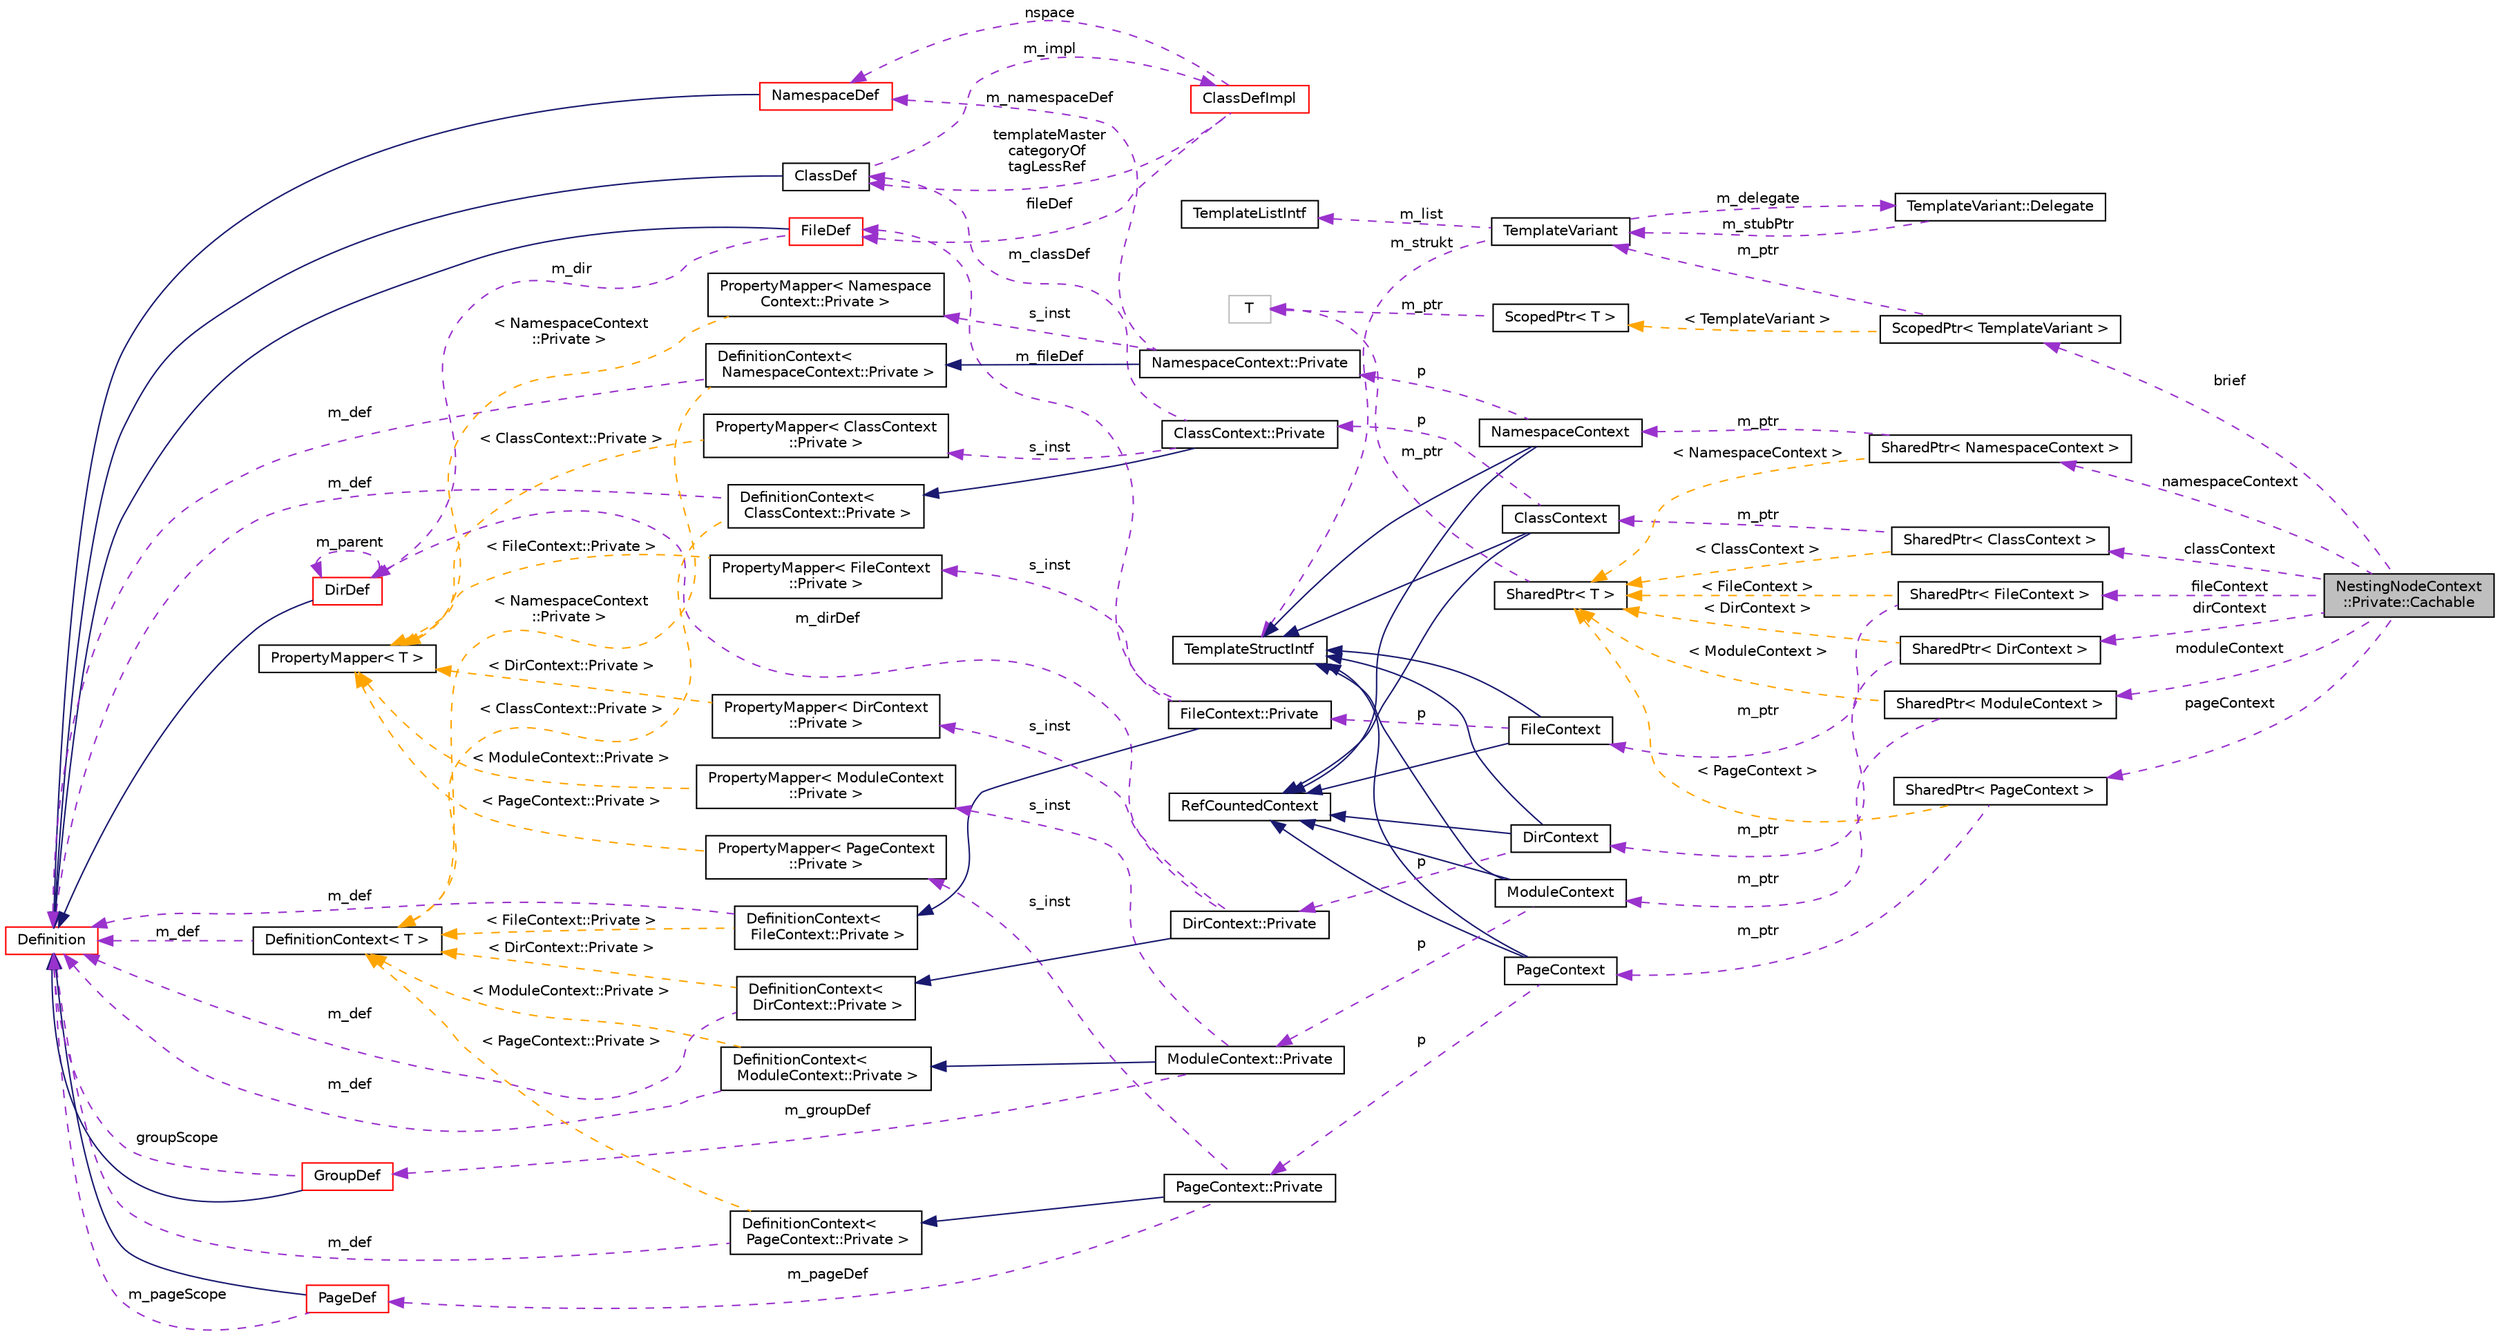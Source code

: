 digraph "NestingNodeContext::Private::Cachable"
{
 // INTERACTIVE_SVG=YES
  edge [fontname="Helvetica",fontsize="10",labelfontname="Helvetica",labelfontsize="10"];
  node [fontname="Helvetica",fontsize="10",shape=record];
  rankdir="LR";
  Node1 [label="NestingNodeContext\l::Private::Cachable",height=0.2,width=0.4,color="black", fillcolor="grey75", style="filled", fontcolor="black"];
  Node2 -> Node1 [dir="back",color="darkorchid3",fontsize="10",style="dashed",label=" classContext" ,fontname="Helvetica"];
  Node2 [label="SharedPtr\< ClassContext \>",height=0.2,width=0.4,color="black", fillcolor="white", style="filled",URL="$df/d12/class_shared_ptr.html"];
  Node3 -> Node2 [dir="back",color="darkorchid3",fontsize="10",style="dashed",label=" m_ptr" ,fontname="Helvetica"];
  Node3 [label="ClassContext",height=0.2,width=0.4,color="black", fillcolor="white", style="filled",URL="$dc/d38/class_class_context.html"];
  Node4 -> Node3 [dir="back",color="midnightblue",fontsize="10",style="solid",fontname="Helvetica"];
  Node4 [label="RefCountedContext",height=0.2,width=0.4,color="black", fillcolor="white", style="filled",URL="$d8/d96/class_ref_counted_context.html",tooltip="Helper class to support reference counting. "];
  Node5 -> Node3 [dir="back",color="midnightblue",fontsize="10",style="solid",fontname="Helvetica"];
  Node5 [label="TemplateStructIntf",height=0.2,width=0.4,color="black", fillcolor="white", style="filled",URL="$d9/de8/class_template_struct_intf.html",tooltip="Abstract interface for a context value of type struct. "];
  Node6 -> Node3 [dir="back",color="darkorchid3",fontsize="10",style="dashed",label=" p" ,fontname="Helvetica"];
  Node6 [label="ClassContext::Private",height=0.2,width=0.4,color="black", fillcolor="white", style="filled",URL="$d5/d54/class_class_context_1_1_private.html"];
  Node7 -> Node6 [dir="back",color="midnightblue",fontsize="10",style="solid",fontname="Helvetica"];
  Node7 [label="DefinitionContext\<\l ClassContext::Private \>",height=0.2,width=0.4,color="black", fillcolor="white", style="filled",URL="$d6/d49/class_definition_context.html"];
  Node8 -> Node7 [dir="back",color="darkorchid3",fontsize="10",style="dashed",label=" m_def" ,fontname="Helvetica"];
  Node8 [label="Definition",height=0.2,width=0.4,color="red", fillcolor="white", style="filled",URL="$d5/dcc/class_definition.html",tooltip="The common base class of all entity definitions found in the sources. "];
  Node51 -> Node7 [dir="back",color="orange",fontsize="10",style="dashed",label=" \< ClassContext::Private \>" ,fontname="Helvetica"];
  Node51 [label="DefinitionContext\< T \>",height=0.2,width=0.4,color="black", fillcolor="white", style="filled",URL="$d6/d49/class_definition_context.html"];
  Node8 -> Node51 [dir="back",color="darkorchid3",fontsize="10",style="dashed",label=" m_def" ,fontname="Helvetica"];
  Node52 -> Node6 [dir="back",color="darkorchid3",fontsize="10",style="dashed",label=" s_inst" ,fontname="Helvetica"];
  Node52 [label="PropertyMapper\< ClassContext\l::Private \>",height=0.2,width=0.4,color="black", fillcolor="white", style="filled",URL="$d1/d80/class_property_mapper.html"];
  Node53 -> Node52 [dir="back",color="orange",fontsize="10",style="dashed",label=" \< ClassContext::Private \>" ,fontname="Helvetica"];
  Node53 [label="PropertyMapper\< T \>",height=0.2,width=0.4,color="black", fillcolor="white", style="filled",URL="$d1/d80/class_property_mapper.html",tooltip="Helper class to map a property name to a handler member function. "];
  Node54 -> Node6 [dir="back",color="darkorchid3",fontsize="10",style="dashed",label=" m_classDef" ,fontname="Helvetica"];
  Node54 [label="ClassDef",height=0.2,width=0.4,color="black", fillcolor="white", style="filled",URL="$d1/dcf/class_class_def.html",tooltip="A class representing of a compound symbol. "];
  Node8 -> Node54 [dir="back",color="midnightblue",fontsize="10",style="solid",fontname="Helvetica"];
  Node55 -> Node54 [dir="back",color="darkorchid3",fontsize="10",style="dashed",label=" m_impl" ,fontname="Helvetica"];
  Node55 [label="ClassDefImpl",height=0.2,width=0.4,color="red", fillcolor="white", style="filled",URL="$d1/d25/class_class_def_impl.html",tooltip="Private data associated with a ClassDef object. "];
  Node56 -> Node55 [dir="back",color="darkorchid3",fontsize="10",style="dashed",label=" nspace" ,fontname="Helvetica"];
  Node56 [label="NamespaceDef",height=0.2,width=0.4,color="red", fillcolor="white", style="filled",URL="$d0/d07/class_namespace_def.html",tooltip="A model of a namespace symbol. "];
  Node8 -> Node56 [dir="back",color="midnightblue",fontsize="10",style="solid",fontname="Helvetica"];
  Node20 -> Node55 [dir="back",color="darkorchid3",fontsize="10",style="dashed",label=" fileDef" ,fontname="Helvetica"];
  Node20 [label="FileDef",height=0.2,width=0.4,color="red", fillcolor="white", style="filled",URL="$de/db0/class_file_def.html",tooltip="A model of a file symbol. "];
  Node8 -> Node20 [dir="back",color="midnightblue",fontsize="10",style="solid",fontname="Helvetica"];
  Node34 -> Node20 [dir="back",color="darkorchid3",fontsize="10",style="dashed",label=" m_dir" ,fontname="Helvetica"];
  Node34 [label="DirDef",height=0.2,width=0.4,color="red", fillcolor="white", style="filled",URL="$d4/dd4/class_dir_def.html",tooltip="A model of a directory symbol. "];
  Node8 -> Node34 [dir="back",color="midnightblue",fontsize="10",style="solid",fontname="Helvetica"];
  Node34 -> Node34 [dir="back",color="darkorchid3",fontsize="10",style="dashed",label=" m_parent" ,fontname="Helvetica"];
  Node54 -> Node55 [dir="back",color="darkorchid3",fontsize="10",style="dashed",label=" templateMaster\ncategoryOf\ntagLessRef" ,fontname="Helvetica"];
  Node91 -> Node2 [dir="back",color="orange",fontsize="10",style="dashed",label=" \< ClassContext \>" ,fontname="Helvetica"];
  Node91 [label="SharedPtr\< T \>",height=0.2,width=0.4,color="black", fillcolor="white", style="filled",URL="$df/d12/class_shared_ptr.html",tooltip="Reference counting smart pointer. "];
  Node92 -> Node91 [dir="back",color="darkorchid3",fontsize="10",style="dashed",label=" m_ptr" ,fontname="Helvetica"];
  Node92 [label="T",height=0.2,width=0.4,color="grey75", fillcolor="white", style="filled"];
  Node93 -> Node1 [dir="back",color="darkorchid3",fontsize="10",style="dashed",label=" fileContext" ,fontname="Helvetica"];
  Node93 [label="SharedPtr\< FileContext \>",height=0.2,width=0.4,color="black", fillcolor="white", style="filled",URL="$df/d12/class_shared_ptr.html"];
  Node94 -> Node93 [dir="back",color="darkorchid3",fontsize="10",style="dashed",label=" m_ptr" ,fontname="Helvetica"];
  Node94 [label="FileContext",height=0.2,width=0.4,color="black", fillcolor="white", style="filled",URL="$d3/db7/class_file_context.html"];
  Node4 -> Node94 [dir="back",color="midnightblue",fontsize="10",style="solid",fontname="Helvetica"];
  Node5 -> Node94 [dir="back",color="midnightblue",fontsize="10",style="solid",fontname="Helvetica"];
  Node95 -> Node94 [dir="back",color="darkorchid3",fontsize="10",style="dashed",label=" p" ,fontname="Helvetica"];
  Node95 [label="FileContext::Private",height=0.2,width=0.4,color="black", fillcolor="white", style="filled",URL="$d4/d72/class_file_context_1_1_private.html"];
  Node96 -> Node95 [dir="back",color="midnightblue",fontsize="10",style="solid",fontname="Helvetica"];
  Node96 [label="DefinitionContext\<\l FileContext::Private \>",height=0.2,width=0.4,color="black", fillcolor="white", style="filled",URL="$d6/d49/class_definition_context.html"];
  Node8 -> Node96 [dir="back",color="darkorchid3",fontsize="10",style="dashed",label=" m_def" ,fontname="Helvetica"];
  Node51 -> Node96 [dir="back",color="orange",fontsize="10",style="dashed",label=" \< FileContext::Private \>" ,fontname="Helvetica"];
  Node20 -> Node95 [dir="back",color="darkorchid3",fontsize="10",style="dashed",label=" m_fileDef" ,fontname="Helvetica"];
  Node97 -> Node95 [dir="back",color="darkorchid3",fontsize="10",style="dashed",label=" s_inst" ,fontname="Helvetica"];
  Node97 [label="PropertyMapper\< FileContext\l::Private \>",height=0.2,width=0.4,color="black", fillcolor="white", style="filled",URL="$d1/d80/class_property_mapper.html"];
  Node53 -> Node97 [dir="back",color="orange",fontsize="10",style="dashed",label=" \< FileContext::Private \>" ,fontname="Helvetica"];
  Node91 -> Node93 [dir="back",color="orange",fontsize="10",style="dashed",label=" \< FileContext \>" ,fontname="Helvetica"];
  Node98 -> Node1 [dir="back",color="darkorchid3",fontsize="10",style="dashed",label=" pageContext" ,fontname="Helvetica"];
  Node98 [label="SharedPtr\< PageContext \>",height=0.2,width=0.4,color="black", fillcolor="white", style="filled",URL="$df/d12/class_shared_ptr.html"];
  Node99 -> Node98 [dir="back",color="darkorchid3",fontsize="10",style="dashed",label=" m_ptr" ,fontname="Helvetica"];
  Node99 [label="PageContext",height=0.2,width=0.4,color="black", fillcolor="white", style="filled",URL="$db/dc8/class_page_context.html"];
  Node4 -> Node99 [dir="back",color="midnightblue",fontsize="10",style="solid",fontname="Helvetica"];
  Node5 -> Node99 [dir="back",color="midnightblue",fontsize="10",style="solid",fontname="Helvetica"];
  Node100 -> Node99 [dir="back",color="darkorchid3",fontsize="10",style="dashed",label=" p" ,fontname="Helvetica"];
  Node100 [label="PageContext::Private",height=0.2,width=0.4,color="black", fillcolor="white", style="filled",URL="$d3/d45/class_page_context_1_1_private.html"];
  Node101 -> Node100 [dir="back",color="midnightblue",fontsize="10",style="solid",fontname="Helvetica"];
  Node101 [label="DefinitionContext\<\l PageContext::Private \>",height=0.2,width=0.4,color="black", fillcolor="white", style="filled",URL="$d6/d49/class_definition_context.html"];
  Node8 -> Node101 [dir="back",color="darkorchid3",fontsize="10",style="dashed",label=" m_def" ,fontname="Helvetica"];
  Node51 -> Node101 [dir="back",color="orange",fontsize="10",style="dashed",label=" \< PageContext::Private \>" ,fontname="Helvetica"];
  Node102 -> Node100 [dir="back",color="darkorchid3",fontsize="10",style="dashed",label=" m_pageDef" ,fontname="Helvetica"];
  Node102 [label="PageDef",height=0.2,width=0.4,color="red", fillcolor="white", style="filled",URL="$dd/d41/class_page_def.html",tooltip="A model of a page symbol. "];
  Node8 -> Node102 [dir="back",color="midnightblue",fontsize="10",style="solid",fontname="Helvetica"];
  Node8 -> Node102 [dir="back",color="darkorchid3",fontsize="10",style="dashed",label=" m_pageScope" ,fontname="Helvetica"];
  Node103 -> Node100 [dir="back",color="darkorchid3",fontsize="10",style="dashed",label=" s_inst" ,fontname="Helvetica"];
  Node103 [label="PropertyMapper\< PageContext\l::Private \>",height=0.2,width=0.4,color="black", fillcolor="white", style="filled",URL="$d1/d80/class_property_mapper.html"];
  Node53 -> Node103 [dir="back",color="orange",fontsize="10",style="dashed",label=" \< PageContext::Private \>" ,fontname="Helvetica"];
  Node91 -> Node98 [dir="back",color="orange",fontsize="10",style="dashed",label=" \< PageContext \>" ,fontname="Helvetica"];
  Node104 -> Node1 [dir="back",color="darkorchid3",fontsize="10",style="dashed",label=" brief" ,fontname="Helvetica"];
  Node104 [label="ScopedPtr\< TemplateVariant \>",height=0.2,width=0.4,color="black", fillcolor="white", style="filled",URL="$dd/d9b/class_scoped_ptr.html"];
  Node105 -> Node104 [dir="back",color="darkorchid3",fontsize="10",style="dashed",label=" m_ptr" ,fontname="Helvetica"];
  Node105 [label="TemplateVariant",height=0.2,width=0.4,color="black", fillcolor="white", style="filled",URL="$d1/dba/class_template_variant.html",tooltip="Variant type which can hold one value of a fixed set of types. "];
  Node106 -> Node105 [dir="back",color="darkorchid3",fontsize="10",style="dashed",label=" m_list" ,fontname="Helvetica"];
  Node106 [label="TemplateListIntf",height=0.2,width=0.4,color="black", fillcolor="white", style="filled",URL="$d6/d88/class_template_list_intf.html",tooltip="Abstract read-only interface for a context value of type list. "];
  Node5 -> Node105 [dir="back",color="darkorchid3",fontsize="10",style="dashed",label=" m_strukt" ,fontname="Helvetica"];
  Node107 -> Node105 [dir="back",color="darkorchid3",fontsize="10",style="dashed",label=" m_delegate" ,fontname="Helvetica"];
  Node107 [label="TemplateVariant::Delegate",height=0.2,width=0.4,color="black", fillcolor="white", style="filled",URL="$d7/d1d/class_template_variant_1_1_delegate.html",tooltip="Helper class to create a delegate that can store a function/method call. "];
  Node105 -> Node107 [dir="back",color="darkorchid3",fontsize="10",style="dashed",label=" m_stubPtr" ,fontname="Helvetica"];
  Node108 -> Node104 [dir="back",color="orange",fontsize="10",style="dashed",label=" \< TemplateVariant \>" ,fontname="Helvetica"];
  Node108 [label="ScopedPtr\< T \>",height=0.2,width=0.4,color="black", fillcolor="white", style="filled",URL="$dd/d9b/class_scoped_ptr.html",tooltip="Scoped smart pointer. "];
  Node92 -> Node108 [dir="back",color="darkorchid3",fontsize="10",style="dashed",label=" m_ptr" ,fontname="Helvetica"];
  Node109 -> Node1 [dir="back",color="darkorchid3",fontsize="10",style="dashed",label=" moduleContext" ,fontname="Helvetica"];
  Node109 [label="SharedPtr\< ModuleContext \>",height=0.2,width=0.4,color="black", fillcolor="white", style="filled",URL="$df/d12/class_shared_ptr.html"];
  Node110 -> Node109 [dir="back",color="darkorchid3",fontsize="10",style="dashed",label=" m_ptr" ,fontname="Helvetica"];
  Node110 [label="ModuleContext",height=0.2,width=0.4,color="black", fillcolor="white", style="filled",URL="$d2/d73/class_module_context.html"];
  Node4 -> Node110 [dir="back",color="midnightblue",fontsize="10",style="solid",fontname="Helvetica"];
  Node5 -> Node110 [dir="back",color="midnightblue",fontsize="10",style="solid",fontname="Helvetica"];
  Node111 -> Node110 [dir="back",color="darkorchid3",fontsize="10",style="dashed",label=" p" ,fontname="Helvetica"];
  Node111 [label="ModuleContext::Private",height=0.2,width=0.4,color="black", fillcolor="white", style="filled",URL="$df/d2a/class_module_context_1_1_private.html"];
  Node112 -> Node111 [dir="back",color="midnightblue",fontsize="10",style="solid",fontname="Helvetica"];
  Node112 [label="DefinitionContext\<\l ModuleContext::Private \>",height=0.2,width=0.4,color="black", fillcolor="white", style="filled",URL="$d6/d49/class_definition_context.html"];
  Node8 -> Node112 [dir="back",color="darkorchid3",fontsize="10",style="dashed",label=" m_def" ,fontname="Helvetica"];
  Node51 -> Node112 [dir="back",color="orange",fontsize="10",style="dashed",label=" \< ModuleContext::Private \>" ,fontname="Helvetica"];
  Node79 -> Node111 [dir="back",color="darkorchid3",fontsize="10",style="dashed",label=" m_groupDef" ,fontname="Helvetica"];
  Node79 [label="GroupDef",height=0.2,width=0.4,color="red", fillcolor="white", style="filled",URL="$d8/d09/class_group_def.html",tooltip="A model of a group of symbols. "];
  Node8 -> Node79 [dir="back",color="midnightblue",fontsize="10",style="solid",fontname="Helvetica"];
  Node8 -> Node79 [dir="back",color="darkorchid3",fontsize="10",style="dashed",label=" groupScope" ,fontname="Helvetica"];
  Node113 -> Node111 [dir="back",color="darkorchid3",fontsize="10",style="dashed",label=" s_inst" ,fontname="Helvetica"];
  Node113 [label="PropertyMapper\< ModuleContext\l::Private \>",height=0.2,width=0.4,color="black", fillcolor="white", style="filled",URL="$d1/d80/class_property_mapper.html"];
  Node53 -> Node113 [dir="back",color="orange",fontsize="10",style="dashed",label=" \< ModuleContext::Private \>" ,fontname="Helvetica"];
  Node91 -> Node109 [dir="back",color="orange",fontsize="10",style="dashed",label=" \< ModuleContext \>" ,fontname="Helvetica"];
  Node114 -> Node1 [dir="back",color="darkorchid3",fontsize="10",style="dashed",label=" dirContext" ,fontname="Helvetica"];
  Node114 [label="SharedPtr\< DirContext \>",height=0.2,width=0.4,color="black", fillcolor="white", style="filled",URL="$df/d12/class_shared_ptr.html"];
  Node115 -> Node114 [dir="back",color="darkorchid3",fontsize="10",style="dashed",label=" m_ptr" ,fontname="Helvetica"];
  Node115 [label="DirContext",height=0.2,width=0.4,color="black", fillcolor="white", style="filled",URL="$d5/dca/class_dir_context.html"];
  Node4 -> Node115 [dir="back",color="midnightblue",fontsize="10",style="solid",fontname="Helvetica"];
  Node5 -> Node115 [dir="back",color="midnightblue",fontsize="10",style="solid",fontname="Helvetica"];
  Node116 -> Node115 [dir="back",color="darkorchid3",fontsize="10",style="dashed",label=" p" ,fontname="Helvetica"];
  Node116 [label="DirContext::Private",height=0.2,width=0.4,color="black", fillcolor="white", style="filled",URL="$dc/db1/class_dir_context_1_1_private.html"];
  Node117 -> Node116 [dir="back",color="midnightblue",fontsize="10",style="solid",fontname="Helvetica"];
  Node117 [label="DefinitionContext\<\l DirContext::Private \>",height=0.2,width=0.4,color="black", fillcolor="white", style="filled",URL="$d6/d49/class_definition_context.html"];
  Node8 -> Node117 [dir="back",color="darkorchid3",fontsize="10",style="dashed",label=" m_def" ,fontname="Helvetica"];
  Node51 -> Node117 [dir="back",color="orange",fontsize="10",style="dashed",label=" \< DirContext::Private \>" ,fontname="Helvetica"];
  Node118 -> Node116 [dir="back",color="darkorchid3",fontsize="10",style="dashed",label=" s_inst" ,fontname="Helvetica"];
  Node118 [label="PropertyMapper\< DirContext\l::Private \>",height=0.2,width=0.4,color="black", fillcolor="white", style="filled",URL="$d1/d80/class_property_mapper.html"];
  Node53 -> Node118 [dir="back",color="orange",fontsize="10",style="dashed",label=" \< DirContext::Private \>" ,fontname="Helvetica"];
  Node34 -> Node116 [dir="back",color="darkorchid3",fontsize="10",style="dashed",label=" m_dirDef" ,fontname="Helvetica"];
  Node91 -> Node114 [dir="back",color="orange",fontsize="10",style="dashed",label=" \< DirContext \>" ,fontname="Helvetica"];
  Node119 -> Node1 [dir="back",color="darkorchid3",fontsize="10",style="dashed",label=" namespaceContext" ,fontname="Helvetica"];
  Node119 [label="SharedPtr\< NamespaceContext \>",height=0.2,width=0.4,color="black", fillcolor="white", style="filled",URL="$df/d12/class_shared_ptr.html"];
  Node120 -> Node119 [dir="back",color="darkorchid3",fontsize="10",style="dashed",label=" m_ptr" ,fontname="Helvetica"];
  Node120 [label="NamespaceContext",height=0.2,width=0.4,color="black", fillcolor="white", style="filled",URL="$de/d00/class_namespace_context.html"];
  Node4 -> Node120 [dir="back",color="midnightblue",fontsize="10",style="solid",fontname="Helvetica"];
  Node5 -> Node120 [dir="back",color="midnightblue",fontsize="10",style="solid",fontname="Helvetica"];
  Node121 -> Node120 [dir="back",color="darkorchid3",fontsize="10",style="dashed",label=" p" ,fontname="Helvetica"];
  Node121 [label="NamespaceContext::Private",height=0.2,width=0.4,color="black", fillcolor="white", style="filled",URL="$d8/dcf/class_namespace_context_1_1_private.html"];
  Node122 -> Node121 [dir="back",color="midnightblue",fontsize="10",style="solid",fontname="Helvetica"];
  Node122 [label="DefinitionContext\<\l NamespaceContext::Private \>",height=0.2,width=0.4,color="black", fillcolor="white", style="filled",URL="$d6/d49/class_definition_context.html"];
  Node8 -> Node122 [dir="back",color="darkorchid3",fontsize="10",style="dashed",label=" m_def" ,fontname="Helvetica"];
  Node51 -> Node122 [dir="back",color="orange",fontsize="10",style="dashed",label=" \< NamespaceContext\l::Private \>" ,fontname="Helvetica"];
  Node56 -> Node121 [dir="back",color="darkorchid3",fontsize="10",style="dashed",label=" m_namespaceDef" ,fontname="Helvetica"];
  Node123 -> Node121 [dir="back",color="darkorchid3",fontsize="10",style="dashed",label=" s_inst" ,fontname="Helvetica"];
  Node123 [label="PropertyMapper\< Namespace\lContext::Private \>",height=0.2,width=0.4,color="black", fillcolor="white", style="filled",URL="$d1/d80/class_property_mapper.html"];
  Node53 -> Node123 [dir="back",color="orange",fontsize="10",style="dashed",label=" \< NamespaceContext\l::Private \>" ,fontname="Helvetica"];
  Node91 -> Node119 [dir="back",color="orange",fontsize="10",style="dashed",label=" \< NamespaceContext \>" ,fontname="Helvetica"];
}
